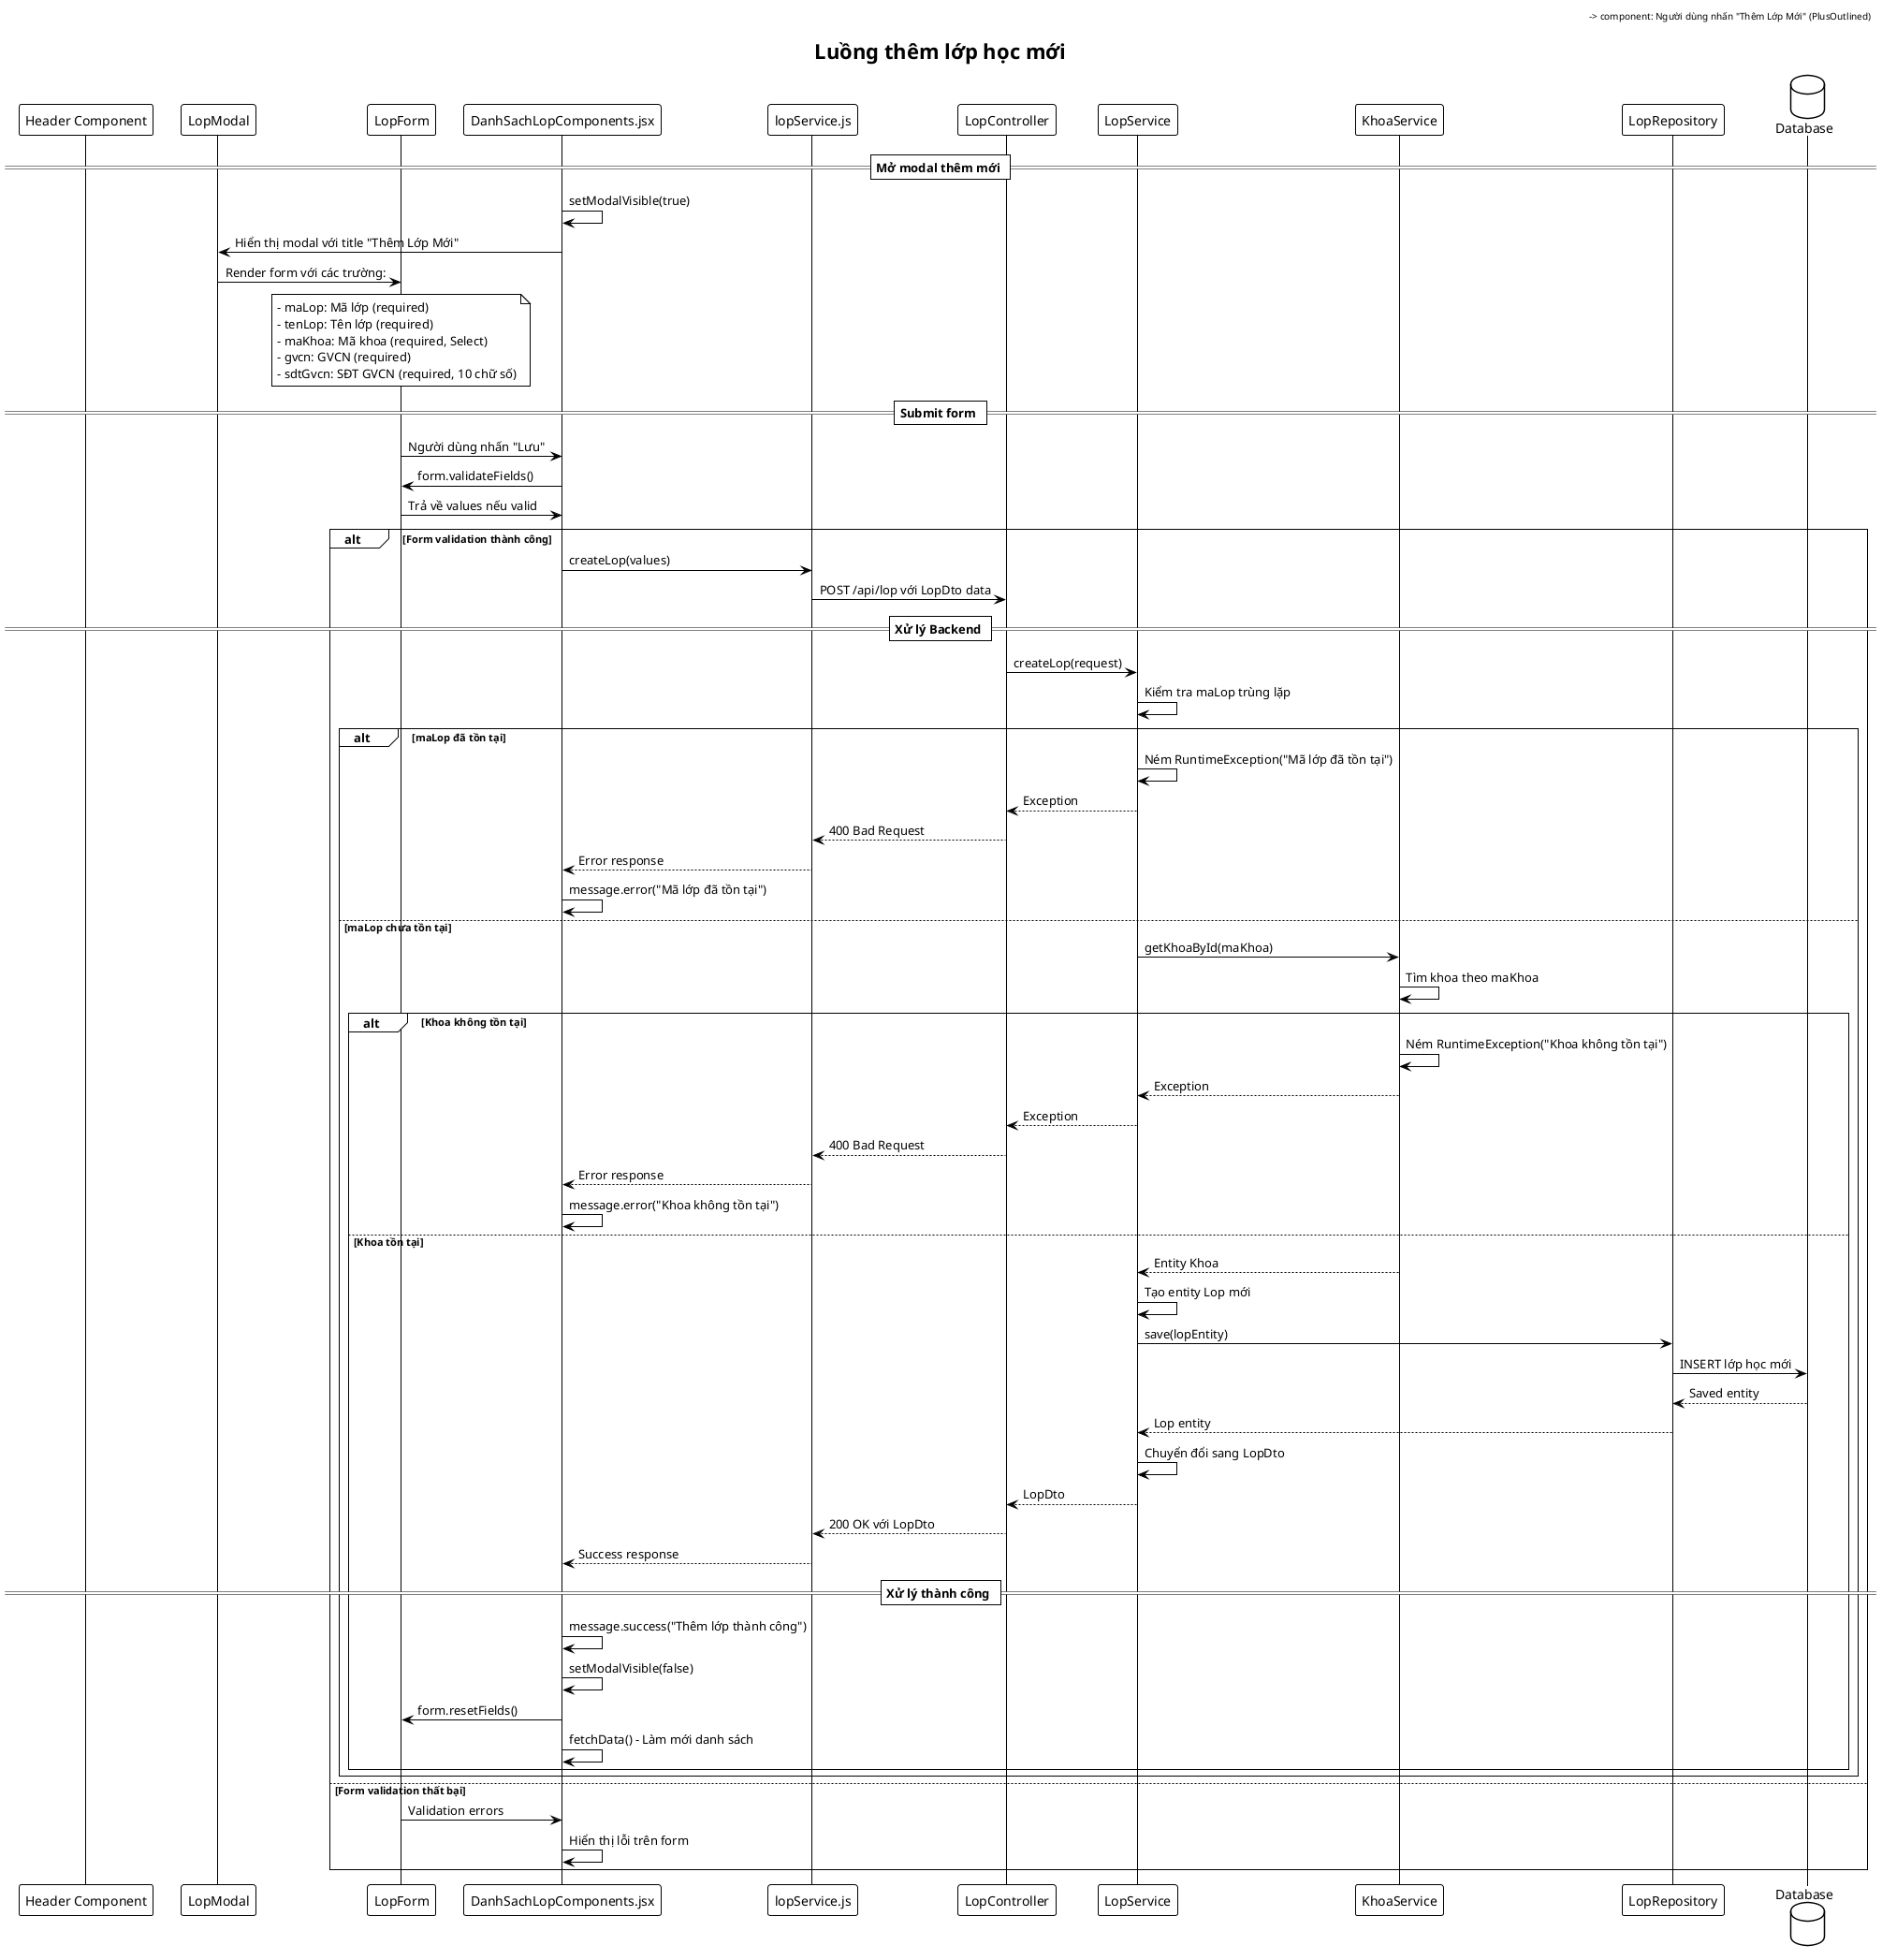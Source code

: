 @startuml
!theme plain
title Luồng thêm lớp học mới

participant "Header Component" as header
participant "LopModal" as modal
participant "LopForm" as form
participant "DanhSachLopComponents.jsx" as component
participant "lopService.js" as lopService
participant "LopController" as controller
participant "LopService" as service
participant "KhoaService" as khoaService
participant "LopRepository" as repository
database "Database" as db

== Mở modal thêm mới ==
header -> component: Người dùng nhấn "Thêm Lớp Mới" (PlusOutlined)
component -> component: setModalVisible(true)
component -> modal: Hiển thị modal với title "Thêm Lớp Mới"
modal -> form: Render form với các trường:

note over form
- maLop: Mã lớp (required)
- tenLop: Tên lớp (required)
- maKhoa: Mã khoa (required, Select)
- gvcn: GVCN (required)
- sdtGvcn: SĐT GVCN (required, 10 chữ số)
end note

== Submit form ==
form -> component: Người dùng nhấn "Lưu"
component -> form: form.validateFields()
form -> component: Trả về values nếu valid

alt Form validation thành công
    component -> lopService: createLop(values)
    lopService -> controller: POST /api/lop với LopDto data

    == Xử lý Backend ==
    controller -> service: createLop(request)
    service -> service: Kiểm tra maLop trùng lặp

    alt maLop đã tồn tại
        service -> service: Ném RuntimeException("Mã lớp đã tồn tại")
        service --> controller: Exception
        controller --> lopService: 400 Bad Request
        lopService --> component: Error response
        component -> component: message.error("Mã lớp đã tồn tại")
    else maLop chưa tồn tại
        service -> khoaService: getKhoaById(maKhoa)
        khoaService -> khoaService: Tìm khoa theo maKhoa

        alt Khoa không tồn tại
            khoaService -> khoaService: Ném RuntimeException("Khoa không tồn tại")
            khoaService --> service: Exception
            service --> controller: Exception
            controller --> lopService: 400 Bad Request
            lopService --> component: Error response
            component -> component: message.error("Khoa không tồn tại")
        else Khoa tồn tại
            khoaService --> service: Entity Khoa
            service -> service: Tạo entity Lop mới
            service -> repository: save(lopEntity)
            repository -> db: INSERT lớp học mới
            db --> repository: Saved entity
            repository --> service: Lop entity
            service -> service: Chuyển đổi sang LopDto
            service --> controller: LopDto
            controller --> lopService: 200 OK với LopDto
            lopService --> component: Success response

            == Xử lý thành công ==
            component -> component: message.success("Thêm lớp thành công")
            component -> component: setModalVisible(false)
            component -> form: form.resetFields()
            component -> component: fetchData() - Làm mới danh sách
        end
    end

else Form validation thất bại
    form -> component: Validation errors
    component -> component: Hiển thị lỗi trên form
end

@enduml